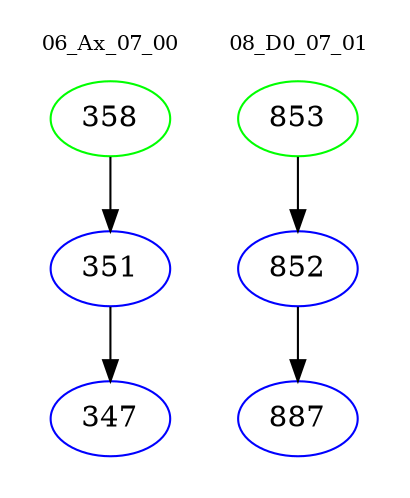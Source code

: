 digraph{
subgraph cluster_0 {
color = white
label = "06_Ax_07_00";
fontsize=10;
T0_358 [label="358", color="green"]
T0_358 -> T0_351 [color="black"]
T0_351 [label="351", color="blue"]
T0_351 -> T0_347 [color="black"]
T0_347 [label="347", color="blue"]
}
subgraph cluster_1 {
color = white
label = "08_D0_07_01";
fontsize=10;
T1_853 [label="853", color="green"]
T1_853 -> T1_852 [color="black"]
T1_852 [label="852", color="blue"]
T1_852 -> T1_887 [color="black"]
T1_887 [label="887", color="blue"]
}
}
